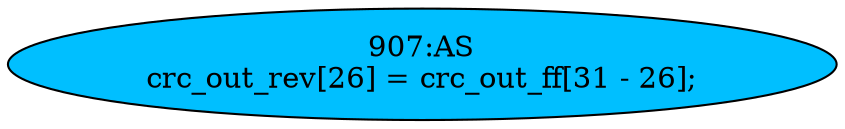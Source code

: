 strict digraph "" {
	node [label="\N"];
	"907:AS"	 [ast="<pyverilog.vparser.ast.Assign object at 0x7f01261f36d0>",
		def_var="['crc_out_rev']",
		fillcolor=deepskyblue,
		label="907:AS
crc_out_rev[26] = crc_out_ff[31 - 26];",
		statements="[]",
		style=filled,
		typ=Assign,
		use_var="['crc_out_ff']"];
}
